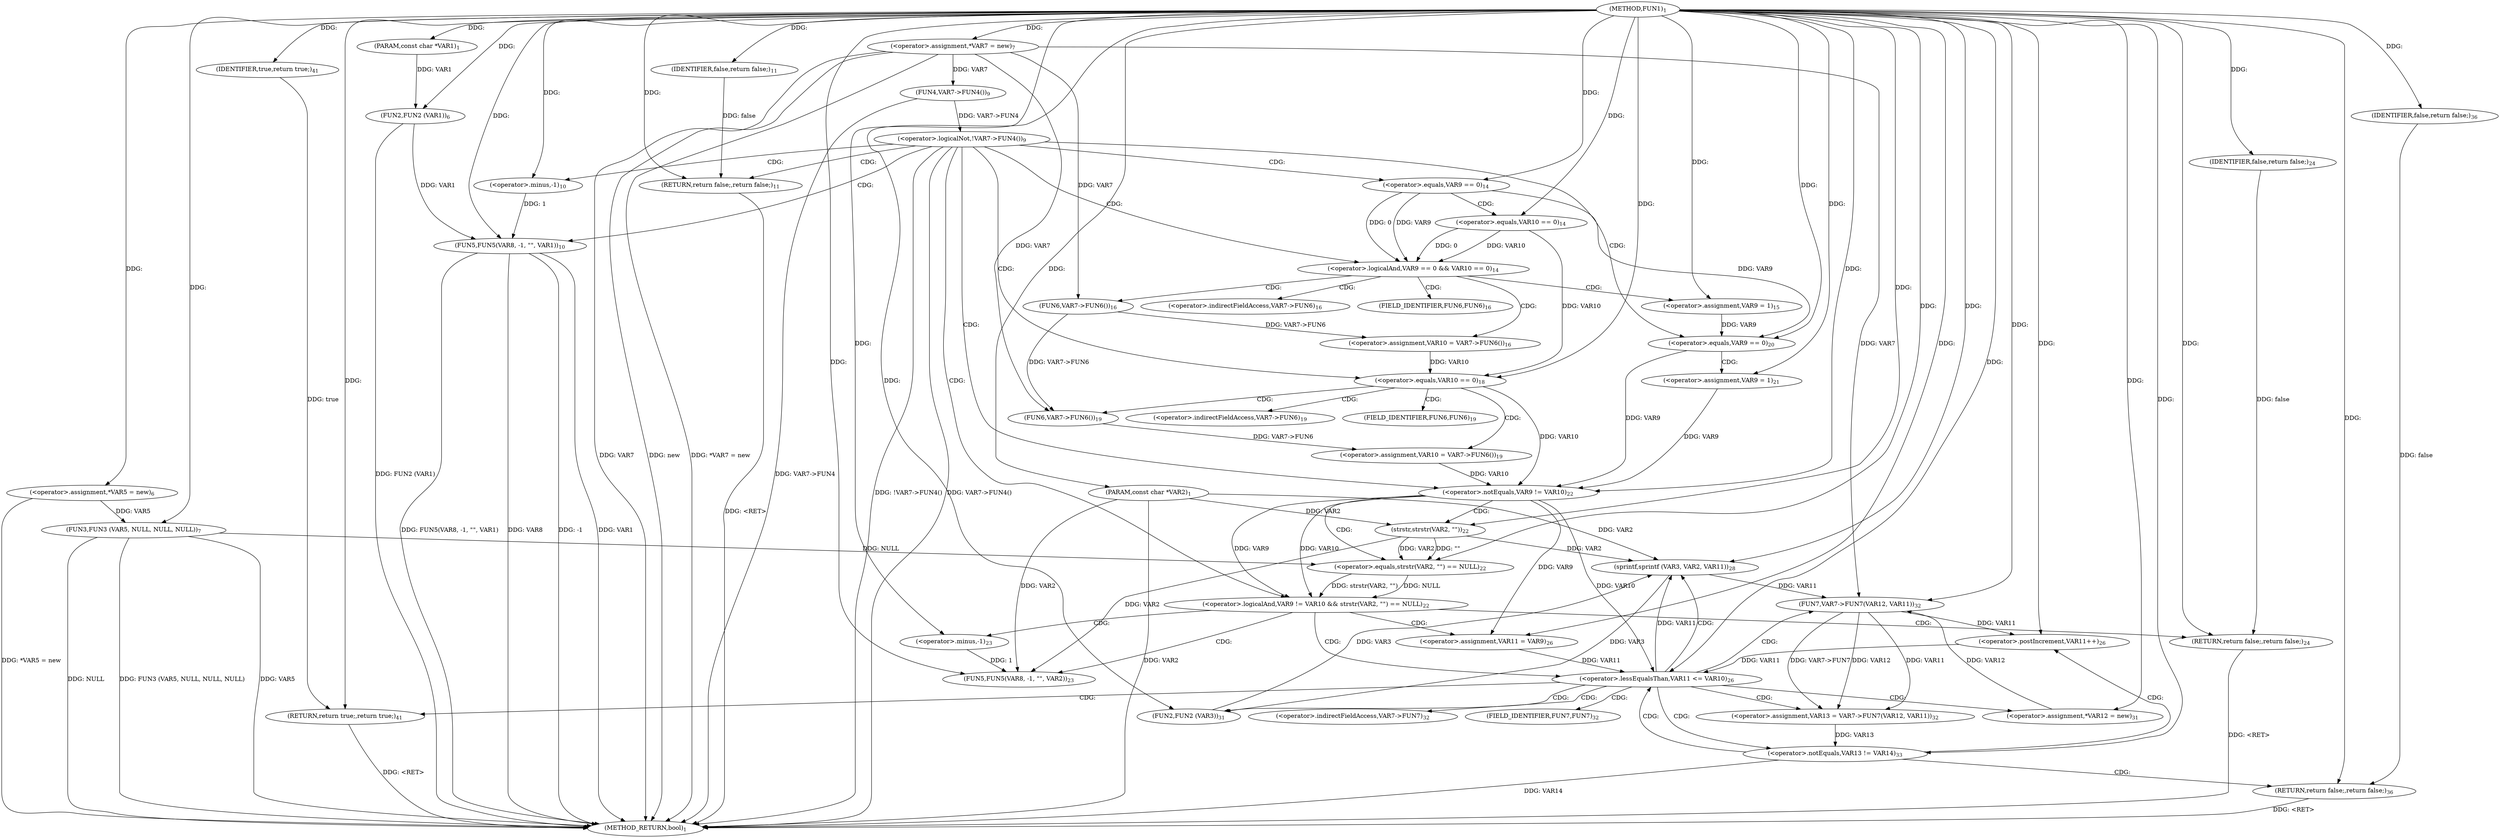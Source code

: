 digraph "FUN1" {  
"8" [label = <(METHOD,FUN1)<SUB>1</SUB>> ]
"143" [label = <(METHOD_RETURN,bool)<SUB>1</SUB>> ]
"9" [label = <(PARAM,const char *VAR1)<SUB>1</SUB>> ]
"10" [label = <(PARAM,const char *VAR2)<SUB>1</SUB>> ]
"14" [label = <(&lt;operator&gt;.assignment,*VAR5 = new)<SUB>6</SUB>> ]
"17" [label = <(FUN2,FUN2 (VAR1))<SUB>6</SUB>> ]
"20" [label = <(&lt;operator&gt;.assignment,*VAR7 = new)<SUB>7</SUB>> ]
"23" [label = <(FUN3,FUN3 (VAR5, NULL, NULL, NULL))<SUB>7</SUB>> ]
"141" [label = <(RETURN,return true;,return true;)<SUB>41</SUB>> ]
"29" [label = <(&lt;operator&gt;.logicalNot,!VAR7-&gt;FUN4())<SUB>9</SUB>> ]
"44" [label = <(&lt;operator&gt;.logicalAnd,VAR9 == 0 &amp;&amp; VAR10 == 0)<SUB>14</SUB>> ]
"62" [label = <(&lt;operator&gt;.equals,VAR10 == 0)<SUB>18</SUB>> ]
"73" [label = <(&lt;operator&gt;.equals,VAR9 == 0)<SUB>20</SUB>> ]
"81" [label = <(&lt;operator&gt;.logicalAnd,VAR9 != VAR10 &amp;&amp; strstr(VAR2, &quot;&quot;) == NULL)<SUB>22</SUB>> ]
"105" [label = <(&lt;operator&gt;.lessEqualsThan,VAR11 &lt;= VAR10)<SUB>26</SUB>> ]
"108" [label = <(&lt;operator&gt;.postIncrement,VAR11++)<SUB>26</SUB>> ]
"142" [label = <(IDENTIFIER,true,return true;)<SUB>41</SUB>> ]
"35" [label = <(FUN5,FUN5(VAR8, -1, &quot;&quot;, VAR1))<SUB>10</SUB>> ]
"41" [label = <(RETURN,return false;,return false;)<SUB>11</SUB>> ]
"52" [label = <(&lt;operator&gt;.assignment,VAR9 = 1)<SUB>15</SUB>> ]
"55" [label = <(&lt;operator&gt;.assignment,VAR10 = VAR7-&gt;FUN6())<SUB>16</SUB>> ]
"66" [label = <(&lt;operator&gt;.assignment,VAR10 = VAR7-&gt;FUN6())<SUB>19</SUB>> ]
"77" [label = <(&lt;operator&gt;.assignment,VAR9 = 1)<SUB>21</SUB>> ]
"91" [label = <(FUN5,FUN5(VAR8, -1, &quot;&quot;, VAR2))<SUB>23</SUB>> ]
"97" [label = <(RETURN,return false;,return false;)<SUB>24</SUB>> ]
"102" [label = <(&lt;operator&gt;.assignment,VAR11 = VAR9)<SUB>26</SUB>> ]
"111" [label = <(sprintf,sprintf (VAR3, VAR2, VAR11))<SUB>28</SUB>> ]
"116" [label = <(&lt;operator&gt;.assignment,*VAR12 = new)<SUB>31</SUB>> ]
"119" [label = <(FUN2,FUN2 (VAR3))<SUB>31</SUB>> ]
"122" [label = <(&lt;operator&gt;.assignment,VAR13 = VAR7-&gt;FUN7(VAR12, VAR11))<SUB>32</SUB>> ]
"30" [label = <(FUN4,VAR7-&gt;FUN4())<SUB>9</SUB>> ]
"42" [label = <(IDENTIFIER,false,return false;)<SUB>11</SUB>> ]
"45" [label = <(&lt;operator&gt;.equals,VAR9 == 0)<SUB>14</SUB>> ]
"48" [label = <(&lt;operator&gt;.equals,VAR10 == 0)<SUB>14</SUB>> ]
"82" [label = <(&lt;operator&gt;.notEquals,VAR9 != VAR10)<SUB>22</SUB>> ]
"85" [label = <(&lt;operator&gt;.equals,strstr(VAR2, &quot;&quot;) == NULL)<SUB>22</SUB>> ]
"98" [label = <(IDENTIFIER,false,return false;)<SUB>24</SUB>> ]
"131" [label = <(&lt;operator&gt;.notEquals,VAR13 != VAR14)<SUB>33</SUB>> ]
"37" [label = <(&lt;operator&gt;.minus,-1)<SUB>10</SUB>> ]
"57" [label = <(FUN6,VAR7-&gt;FUN6())<SUB>16</SUB>> ]
"68" [label = <(FUN6,VAR7-&gt;FUN6())<SUB>19</SUB>> ]
"86" [label = <(strstr,strstr(VAR2, &quot;&quot;))<SUB>22</SUB>> ]
"93" [label = <(&lt;operator&gt;.minus,-1)<SUB>23</SUB>> ]
"124" [label = <(FUN7,VAR7-&gt;FUN7(VAR12, VAR11))<SUB>32</SUB>> ]
"137" [label = <(RETURN,return false;,return false;)<SUB>36</SUB>> ]
"138" [label = <(IDENTIFIER,false,return false;)<SUB>36</SUB>> ]
"58" [label = <(&lt;operator&gt;.indirectFieldAccess,VAR7-&gt;FUN6)<SUB>16</SUB>> ]
"69" [label = <(&lt;operator&gt;.indirectFieldAccess,VAR7-&gt;FUN6)<SUB>19</SUB>> ]
"125" [label = <(&lt;operator&gt;.indirectFieldAccess,VAR7-&gt;FUN7)<SUB>32</SUB>> ]
"60" [label = <(FIELD_IDENTIFIER,FUN6,FUN6)<SUB>16</SUB>> ]
"71" [label = <(FIELD_IDENTIFIER,FUN6,FUN6)<SUB>19</SUB>> ]
"127" [label = <(FIELD_IDENTIFIER,FUN7,FUN7)<SUB>32</SUB>> ]
  "137" -> "143"  [ label = "DDG: &lt;RET&gt;"] 
  "41" -> "143"  [ label = "DDG: &lt;RET&gt;"] 
  "97" -> "143"  [ label = "DDG: &lt;RET&gt;"] 
  "141" -> "143"  [ label = "DDG: &lt;RET&gt;"] 
  "10" -> "143"  [ label = "DDG: VAR2"] 
  "14" -> "143"  [ label = "DDG: *VAR5 = new"] 
  "17" -> "143"  [ label = "DDG: FUN2 (VAR1)"] 
  "20" -> "143"  [ label = "DDG: VAR7"] 
  "20" -> "143"  [ label = "DDG: new"] 
  "20" -> "143"  [ label = "DDG: *VAR7 = new"] 
  "23" -> "143"  [ label = "DDG: VAR5"] 
  "23" -> "143"  [ label = "DDG: NULL"] 
  "23" -> "143"  [ label = "DDG: FUN3 (VAR5, NULL, NULL, NULL)"] 
  "30" -> "143"  [ label = "DDG: VAR7-&gt;FUN4"] 
  "29" -> "143"  [ label = "DDG: VAR7-&gt;FUN4()"] 
  "29" -> "143"  [ label = "DDG: !VAR7-&gt;FUN4()"] 
  "35" -> "143"  [ label = "DDG: VAR8"] 
  "35" -> "143"  [ label = "DDG: -1"] 
  "35" -> "143"  [ label = "DDG: VAR1"] 
  "35" -> "143"  [ label = "DDG: FUN5(VAR8, -1, &quot;&quot;, VAR1)"] 
  "131" -> "143"  [ label = "DDG: VAR14"] 
  "8" -> "9"  [ label = "DDG: "] 
  "8" -> "10"  [ label = "DDG: "] 
  "8" -> "14"  [ label = "DDG: "] 
  "8" -> "20"  [ label = "DDG: "] 
  "142" -> "141"  [ label = "DDG: true"] 
  "8" -> "141"  [ label = "DDG: "] 
  "9" -> "17"  [ label = "DDG: VAR1"] 
  "8" -> "17"  [ label = "DDG: "] 
  "14" -> "23"  [ label = "DDG: VAR5"] 
  "8" -> "23"  [ label = "DDG: "] 
  "8" -> "142"  [ label = "DDG: "] 
  "30" -> "29"  [ label = "DDG: VAR7-&gt;FUN4"] 
  "42" -> "41"  [ label = "DDG: false"] 
  "8" -> "41"  [ label = "DDG: "] 
  "45" -> "44"  [ label = "DDG: VAR9"] 
  "45" -> "44"  [ label = "DDG: 0"] 
  "48" -> "44"  [ label = "DDG: VAR10"] 
  "48" -> "44"  [ label = "DDG: 0"] 
  "8" -> "52"  [ label = "DDG: "] 
  "57" -> "55"  [ label = "DDG: VAR7-&gt;FUN6"] 
  "48" -> "62"  [ label = "DDG: VAR10"] 
  "55" -> "62"  [ label = "DDG: VAR10"] 
  "8" -> "62"  [ label = "DDG: "] 
  "68" -> "66"  [ label = "DDG: VAR7-&gt;FUN6"] 
  "45" -> "73"  [ label = "DDG: VAR9"] 
  "52" -> "73"  [ label = "DDG: VAR9"] 
  "8" -> "73"  [ label = "DDG: "] 
  "8" -> "77"  [ label = "DDG: "] 
  "82" -> "81"  [ label = "DDG: VAR9"] 
  "82" -> "81"  [ label = "DDG: VAR10"] 
  "85" -> "81"  [ label = "DDG: strstr(VAR2, &quot;&quot;)"] 
  "85" -> "81"  [ label = "DDG: NULL"] 
  "98" -> "97"  [ label = "DDG: false"] 
  "8" -> "97"  [ label = "DDG: "] 
  "82" -> "102"  [ label = "DDG: VAR9"] 
  "8" -> "102"  [ label = "DDG: "] 
  "102" -> "105"  [ label = "DDG: VAR11"] 
  "108" -> "105"  [ label = "DDG: VAR11"] 
  "8" -> "105"  [ label = "DDG: "] 
  "82" -> "105"  [ label = "DDG: VAR10"] 
  "124" -> "108"  [ label = "DDG: VAR11"] 
  "8" -> "108"  [ label = "DDG: "] 
  "8" -> "116"  [ label = "DDG: "] 
  "124" -> "122"  [ label = "DDG: VAR7-&gt;FUN7"] 
  "124" -> "122"  [ label = "DDG: VAR12"] 
  "124" -> "122"  [ label = "DDG: VAR11"] 
  "20" -> "30"  [ label = "DDG: VAR7"] 
  "8" -> "35"  [ label = "DDG: "] 
  "37" -> "35"  [ label = "DDG: 1"] 
  "17" -> "35"  [ label = "DDG: VAR1"] 
  "8" -> "42"  [ label = "DDG: "] 
  "8" -> "45"  [ label = "DDG: "] 
  "8" -> "48"  [ label = "DDG: "] 
  "73" -> "82"  [ label = "DDG: VAR9"] 
  "77" -> "82"  [ label = "DDG: VAR9"] 
  "8" -> "82"  [ label = "DDG: "] 
  "62" -> "82"  [ label = "DDG: VAR10"] 
  "66" -> "82"  [ label = "DDG: VAR10"] 
  "86" -> "85"  [ label = "DDG: VAR2"] 
  "86" -> "85"  [ label = "DDG: &quot;&quot;"] 
  "23" -> "85"  [ label = "DDG: NULL"] 
  "8" -> "85"  [ label = "DDG: "] 
  "8" -> "91"  [ label = "DDG: "] 
  "93" -> "91"  [ label = "DDG: 1"] 
  "10" -> "91"  [ label = "DDG: VAR2"] 
  "86" -> "91"  [ label = "DDG: VAR2"] 
  "8" -> "98"  [ label = "DDG: "] 
  "119" -> "111"  [ label = "DDG: VAR3"] 
  "8" -> "111"  [ label = "DDG: "] 
  "10" -> "111"  [ label = "DDG: VAR2"] 
  "86" -> "111"  [ label = "DDG: VAR2"] 
  "105" -> "111"  [ label = "DDG: VAR11"] 
  "111" -> "119"  [ label = "DDG: VAR3"] 
  "8" -> "119"  [ label = "DDG: "] 
  "8" -> "37"  [ label = "DDG: "] 
  "20" -> "57"  [ label = "DDG: VAR7"] 
  "20" -> "68"  [ label = "DDG: VAR7"] 
  "57" -> "68"  [ label = "DDG: VAR7-&gt;FUN6"] 
  "10" -> "86"  [ label = "DDG: VAR2"] 
  "8" -> "86"  [ label = "DDG: "] 
  "8" -> "93"  [ label = "DDG: "] 
  "20" -> "124"  [ label = "DDG: VAR7"] 
  "116" -> "124"  [ label = "DDG: VAR12"] 
  "8" -> "124"  [ label = "DDG: "] 
  "111" -> "124"  [ label = "DDG: VAR11"] 
  "122" -> "131"  [ label = "DDG: VAR13"] 
  "8" -> "131"  [ label = "DDG: "] 
  "138" -> "137"  [ label = "DDG: false"] 
  "8" -> "137"  [ label = "DDG: "] 
  "8" -> "138"  [ label = "DDG: "] 
  "29" -> "73"  [ label = "CDG: "] 
  "29" -> "37"  [ label = "CDG: "] 
  "29" -> "81"  [ label = "CDG: "] 
  "29" -> "45"  [ label = "CDG: "] 
  "29" -> "44"  [ label = "CDG: "] 
  "29" -> "35"  [ label = "CDG: "] 
  "29" -> "82"  [ label = "CDG: "] 
  "29" -> "41"  [ label = "CDG: "] 
  "29" -> "62"  [ label = "CDG: "] 
  "44" -> "60"  [ label = "CDG: "] 
  "44" -> "57"  [ label = "CDG: "] 
  "44" -> "52"  [ label = "CDG: "] 
  "44" -> "58"  [ label = "CDG: "] 
  "44" -> "55"  [ label = "CDG: "] 
  "62" -> "68"  [ label = "CDG: "] 
  "62" -> "66"  [ label = "CDG: "] 
  "62" -> "69"  [ label = "CDG: "] 
  "62" -> "71"  [ label = "CDG: "] 
  "73" -> "77"  [ label = "CDG: "] 
  "81" -> "102"  [ label = "CDG: "] 
  "81" -> "97"  [ label = "CDG: "] 
  "81" -> "91"  [ label = "CDG: "] 
  "81" -> "93"  [ label = "CDG: "] 
  "81" -> "105"  [ label = "CDG: "] 
  "105" -> "141"  [ label = "CDG: "] 
  "105" -> "116"  [ label = "CDG: "] 
  "105" -> "122"  [ label = "CDG: "] 
  "105" -> "131"  [ label = "CDG: "] 
  "105" -> "119"  [ label = "CDG: "] 
  "105" -> "127"  [ label = "CDG: "] 
  "105" -> "124"  [ label = "CDG: "] 
  "105" -> "125"  [ label = "CDG: "] 
  "105" -> "111"  [ label = "CDG: "] 
  "45" -> "48"  [ label = "CDG: "] 
  "82" -> "85"  [ label = "CDG: "] 
  "82" -> "86"  [ label = "CDG: "] 
  "131" -> "137"  [ label = "CDG: "] 
  "131" -> "105"  [ label = "CDG: "] 
  "131" -> "108"  [ label = "CDG: "] 
}
